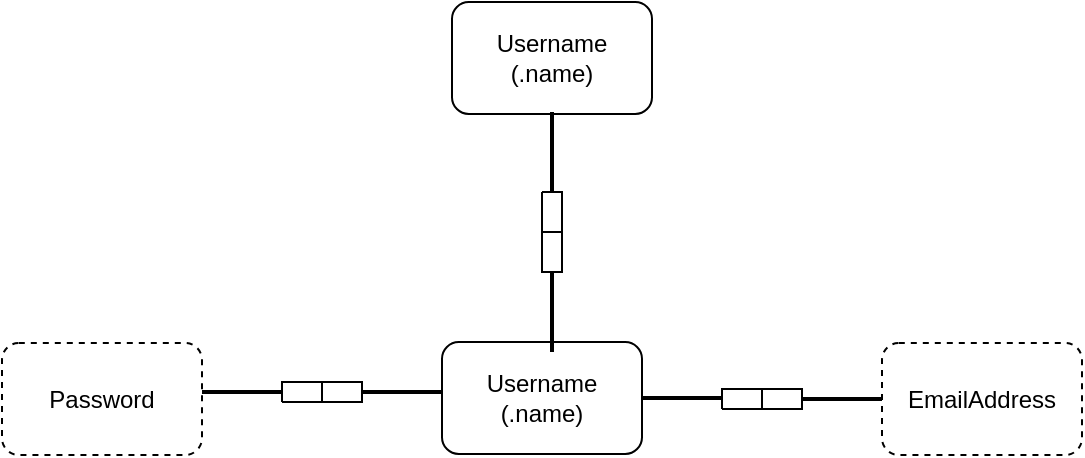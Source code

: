 <mxfile version="26.0.16">
  <diagram name="Page-1" id="6ggMAtpDhnrdkJ3PQfBe">
    <mxGraphModel dx="842" dy="426" grid="1" gridSize="10" guides="1" tooltips="1" connect="1" arrows="1" fold="1" page="1" pageScale="1" pageWidth="850" pageHeight="1100" math="0" shadow="0">
      <root>
        <mxCell id="0" />
        <mxCell id="1" parent="0" />
        <mxCell id="86EKvm03pErXmEnmY4j6-52" value="&lt;div&gt;Username&lt;/div&gt;&lt;div&gt;(.name)&lt;/div&gt;" style="whiteSpace=wrap;html=1;rounded=1;" vertex="1" parent="1">
          <mxGeometry x="370" y="220" width="100" height="56" as="geometry" />
        </mxCell>
        <mxCell id="86EKvm03pErXmEnmY4j6-53" value="" style="line;strokeWidth=2;html=1;rounded=1;" vertex="1" parent="1">
          <mxGeometry x="470.0" y="243" width="40" height="10" as="geometry" />
        </mxCell>
        <mxCell id="86EKvm03pErXmEnmY4j6-54" style="vsdxID=5;fillColor=none;gradientColor=none;shape=stencil(nZBLDoAgDERP0z3SIyjew0SURgSD+Lu9kMZoXLhwN9O+tukAlrNpJg1SzDH4QW/URgNYgZTkjA4UkwJUgGXng+6DX1zLfmoymdXo17xh5zmRJ6Q42BWCfc2oJfdAr+Yv+AP9Cb7OJ3H/2JG1HNGz/84klThPVCc=);strokeColor=#000000;spacingTop=-3;spacingBottom=-3;spacingLeft=-3;spacingRight=-3;labelBackgroundColor=none;rounded=0;html=1;whiteSpace=wrap;" vertex="1" parent="1">
          <mxGeometry x="510" y="243.5" width="40" height="10" as="geometry" />
        </mxCell>
        <mxCell id="86EKvm03pErXmEnmY4j6-55" style="vsdxID=7;fillColor=#FFFFFF;gradientColor=none;shape=stencil(nZBLDoAgDERP0z3SIyjew0SURgSD+Lu9kMZoXLhwN9O+tukAlrNpJg1SzDH4QW/URgNYgZTkjA4UkwJUgGXng+6DX1zLfmoymdXo17xh5zmRJ6Q42BWCfc2oJfdAr+Yv+AP9Cb7OJ3H/2JG1HNGz/84klThPVCc=);strokeColor=#000000;spacingTop=-3;spacingBottom=-3;spacingLeft=-3;spacingRight=-3;labelBackgroundColor=none;rounded=0;html=1;whiteSpace=wrap;" vertex="1" parent="86EKvm03pErXmEnmY4j6-54">
          <mxGeometry width="20" height="10" as="geometry" />
        </mxCell>
        <mxCell id="86EKvm03pErXmEnmY4j6-56" style="vsdxID=8;fillColor=#FFFFFF;gradientColor=none;shape=stencil(nZBLDoAgDERP0z3SIyjew0SURgSD+Lu9kMZoXLhwN9O+tukAlrNpJg1SzDH4QW/URgNYgZTkjA4UkwJUgGXng+6DX1zLfmoymdXo17xh5zmRJ6Q42BWCfc2oJfdAr+Yv+AP9Cb7OJ3H/2JG1HNGz/84klThPVCc=);strokeColor=#000000;spacingTop=-3;spacingBottom=-3;spacingLeft=-3;spacingRight=-3;labelBackgroundColor=none;rounded=0;html=1;whiteSpace=wrap;" vertex="1" parent="86EKvm03pErXmEnmY4j6-54">
          <mxGeometry x="20" width="20" height="10" as="geometry" />
        </mxCell>
        <mxCell id="86EKvm03pErXmEnmY4j6-57" value="" style="line;strokeWidth=2;html=1;rounded=1;" vertex="1" parent="1">
          <mxGeometry x="550.0" y="243.5" width="40" height="10" as="geometry" />
        </mxCell>
        <mxCell id="86EKvm03pErXmEnmY4j6-58" value="&lt;div&gt;EmailAddress&lt;br&gt;&lt;/div&gt;" style="whiteSpace=wrap;html=1;rounded=1;dashed=1;" vertex="1" parent="1">
          <mxGeometry x="590" y="220.5" width="100" height="56" as="geometry" />
        </mxCell>
        <mxCell id="86EKvm03pErXmEnmY4j6-61" value="Password" style="whiteSpace=wrap;html=1;rounded=1;dashed=1;" vertex="1" parent="1">
          <mxGeometry x="150" y="220.5" width="100" height="56" as="geometry" />
        </mxCell>
        <mxCell id="86EKvm03pErXmEnmY4j6-64" style="vsdxID=5;fillColor=none;gradientColor=none;shape=stencil(nZBLDoAgDERP0z3SIyjew0SURgSD+Lu9kMZoXLhwN9O+tukAlrNpJg1SzDH4QW/URgNYgZTkjA4UkwJUgGXng+6DX1zLfmoymdXo17xh5zmRJ6Q42BWCfc2oJfdAr+Yv+AP9Cb7OJ3H/2JG1HNGz/84klThPVCc=);strokeColor=#000000;spacingTop=-3;spacingBottom=-3;spacingLeft=-3;spacingRight=-3;labelBackgroundColor=none;rounded=0;html=1;whiteSpace=wrap;" vertex="1" parent="1">
          <mxGeometry x="290" y="240" width="40" height="10" as="geometry" />
        </mxCell>
        <mxCell id="86EKvm03pErXmEnmY4j6-65" style="vsdxID=7;fillColor=#FFFFFF;gradientColor=none;shape=stencil(nZBLDoAgDERP0z3SIyjew0SURgSD+Lu9kMZoXLhwN9O+tukAlrNpJg1SzDH4QW/URgNYgZTkjA4UkwJUgGXng+6DX1zLfmoymdXo17xh5zmRJ6Q42BWCfc2oJfdAr+Yv+AP9Cb7OJ3H/2JG1HNGz/84klThPVCc=);strokeColor=#000000;spacingTop=-3;spacingBottom=-3;spacingLeft=-3;spacingRight=-3;labelBackgroundColor=none;rounded=0;html=1;whiteSpace=wrap;" vertex="1" parent="86EKvm03pErXmEnmY4j6-64">
          <mxGeometry width="20" height="10" as="geometry" />
        </mxCell>
        <mxCell id="86EKvm03pErXmEnmY4j6-66" style="vsdxID=8;fillColor=#FFFFFF;gradientColor=none;shape=stencil(nZBLDoAgDERP0z3SIyjew0SURgSD+Lu9kMZoXLhwN9O+tukAlrNpJg1SzDH4QW/URgNYgZTkjA4UkwJUgGXng+6DX1zLfmoymdXo17xh5zmRJ6Q42BWCfc2oJfdAr+Yv+AP9Cb7OJ3H/2JG1HNGz/84klThPVCc=);strokeColor=#000000;spacingTop=-3;spacingBottom=-3;spacingLeft=-3;spacingRight=-3;labelBackgroundColor=none;rounded=0;html=1;whiteSpace=wrap;" vertex="1" parent="86EKvm03pErXmEnmY4j6-64">
          <mxGeometry x="20" width="20" height="10" as="geometry" />
        </mxCell>
        <mxCell id="86EKvm03pErXmEnmY4j6-67" value="" style="line;strokeWidth=2;html=1;rounded=1;" vertex="1" parent="1">
          <mxGeometry x="250.0" y="240" width="40" height="10" as="geometry" />
        </mxCell>
        <mxCell id="86EKvm03pErXmEnmY4j6-68" value="" style="line;strokeWidth=2;html=1;rounded=1;" vertex="1" parent="1">
          <mxGeometry x="330.0" y="240" width="40" height="10" as="geometry" />
        </mxCell>
        <mxCell id="86EKvm03pErXmEnmY4j6-70" value="&lt;div&gt;Username&lt;/div&gt;&lt;div&gt;(.name)&lt;/div&gt;" style="whiteSpace=wrap;html=1;rounded=1;arcSize=15;" vertex="1" parent="1">
          <mxGeometry x="375" y="50" width="100" height="56" as="geometry" />
        </mxCell>
        <mxCell id="86EKvm03pErXmEnmY4j6-71" style="vsdxID=5;fillColor=none;gradientColor=none;shape=stencil(nZBLDoAgDERP0z3SIyjew0SURgSD+Lu9kMZoXLhwN9O+tukAlrNpJg1SzDH4QW/URgNYgZTkjA4UkwJUgGXng+6DX1zLfmoymdXo17xh5zmRJ6Q42BWCfc2oJfdAr+Yv+AP9Cb7OJ3H/2JG1HNGz/84klThPVCc=);strokeColor=#000000;spacingTop=-3;spacingBottom=-3;spacingLeft=-3;spacingRight=-3;labelBackgroundColor=none;rounded=0;html=1;whiteSpace=wrap;rotation=90;" vertex="1" parent="1">
          <mxGeometry x="405" y="160" width="40" height="10" as="geometry" />
        </mxCell>
        <mxCell id="86EKvm03pErXmEnmY4j6-72" style="vsdxID=7;fillColor=#FFFFFF;gradientColor=none;shape=stencil(nZBLDoAgDERP0z3SIyjew0SURgSD+Lu9kMZoXLhwN9O+tukAlrNpJg1SzDH4QW/URgNYgZTkjA4UkwJUgGXng+6DX1zLfmoymdXo17xh5zmRJ6Q42BWCfc2oJfdAr+Yv+AP9Cb7OJ3H/2JG1HNGz/84klThPVCc=);strokeColor=#000000;spacingTop=-3;spacingBottom=-3;spacingLeft=-3;spacingRight=-3;labelBackgroundColor=none;rounded=0;html=1;whiteSpace=wrap;rotation=90;" vertex="1" parent="86EKvm03pErXmEnmY4j6-71">
          <mxGeometry x="10" y="-10" width="20" height="10" as="geometry" />
        </mxCell>
        <mxCell id="86EKvm03pErXmEnmY4j6-73" style="vsdxID=8;fillColor=#FFFFFF;gradientColor=none;shape=stencil(nZBLDoAgDERP0z3SIyjew0SURgSD+Lu9kMZoXLhwN9O+tukAlrNpJg1SzDH4QW/URgNYgZTkjA4UkwJUgGXng+6DX1zLfmoymdXo17xh5zmRJ6Q42BWCfc2oJfdAr+Yv+AP9Cb7OJ3H/2JG1HNGz/84klThPVCc=);strokeColor=#000000;spacingTop=-3;spacingBottom=-3;spacingLeft=-3;spacingRight=-3;labelBackgroundColor=none;rounded=0;html=1;whiteSpace=wrap;rotation=90;" vertex="1" parent="86EKvm03pErXmEnmY4j6-71">
          <mxGeometry x="10" y="10" width="20" height="10" as="geometry" />
        </mxCell>
        <mxCell id="86EKvm03pErXmEnmY4j6-75" value="" style="line;strokeWidth=2;html=1;rounded=1;rotation=90;" vertex="1" parent="1">
          <mxGeometry x="405.0" y="200" width="40" height="10" as="geometry" />
        </mxCell>
        <mxCell id="86EKvm03pErXmEnmY4j6-77" value="" style="line;strokeWidth=2;html=1;rounded=1;rotation=90;" vertex="1" parent="1">
          <mxGeometry x="405.0" y="120" width="40" height="10" as="geometry" />
        </mxCell>
      </root>
    </mxGraphModel>
  </diagram>
</mxfile>
